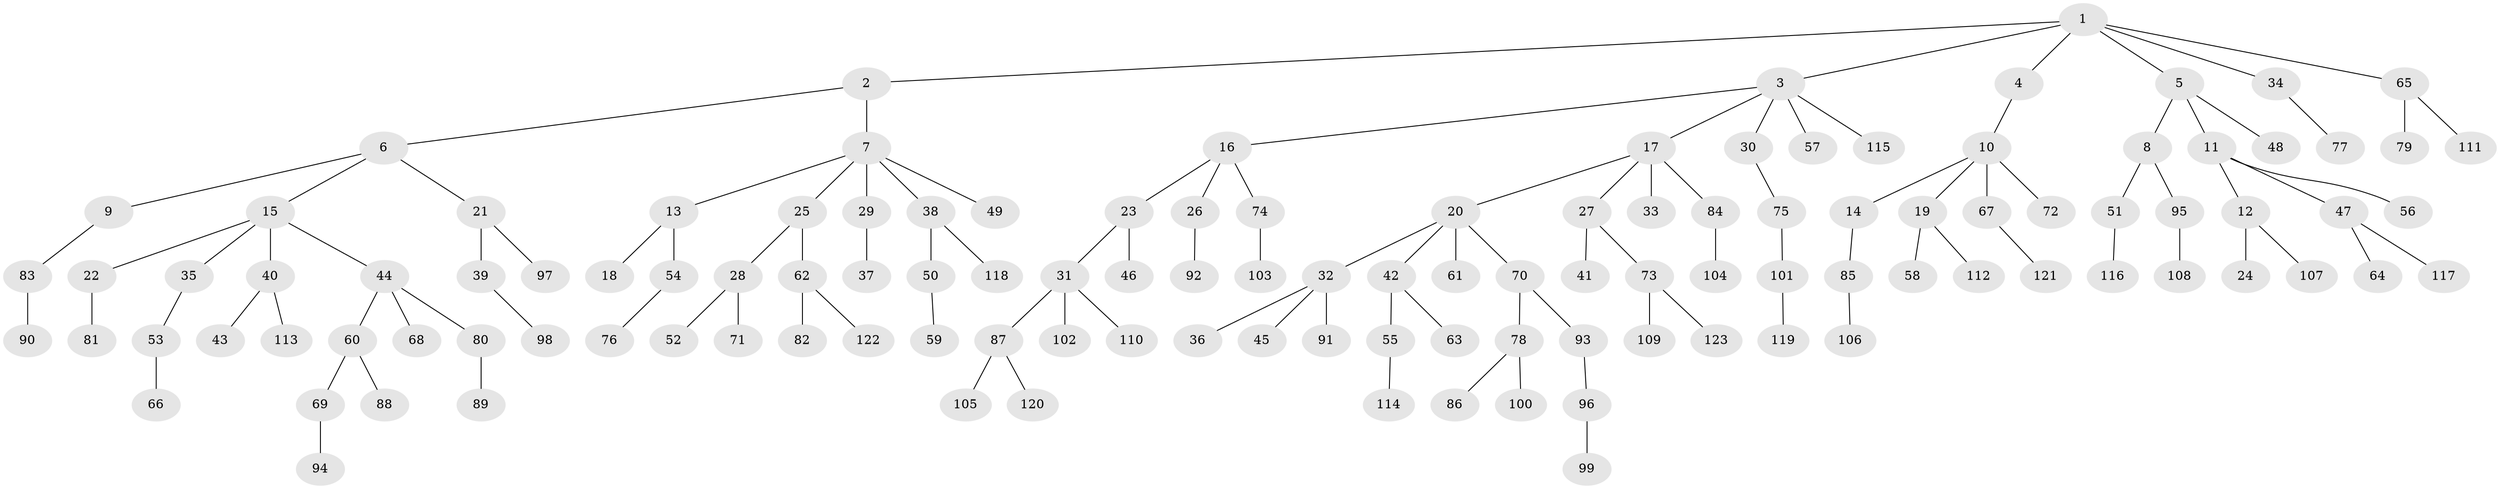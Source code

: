 // coarse degree distribution, {7: 0.034482758620689655, 5: 0.011494252873563218, 2: 0.25287356321839083, 3: 0.12643678160919541, 4: 0.04597701149425287, 8: 0.011494252873563218, 1: 0.5172413793103449}
// Generated by graph-tools (version 1.1) at 2025/52/02/27/25 19:52:11]
// undirected, 123 vertices, 122 edges
graph export_dot {
graph [start="1"]
  node [color=gray90,style=filled];
  1;
  2;
  3;
  4;
  5;
  6;
  7;
  8;
  9;
  10;
  11;
  12;
  13;
  14;
  15;
  16;
  17;
  18;
  19;
  20;
  21;
  22;
  23;
  24;
  25;
  26;
  27;
  28;
  29;
  30;
  31;
  32;
  33;
  34;
  35;
  36;
  37;
  38;
  39;
  40;
  41;
  42;
  43;
  44;
  45;
  46;
  47;
  48;
  49;
  50;
  51;
  52;
  53;
  54;
  55;
  56;
  57;
  58;
  59;
  60;
  61;
  62;
  63;
  64;
  65;
  66;
  67;
  68;
  69;
  70;
  71;
  72;
  73;
  74;
  75;
  76;
  77;
  78;
  79;
  80;
  81;
  82;
  83;
  84;
  85;
  86;
  87;
  88;
  89;
  90;
  91;
  92;
  93;
  94;
  95;
  96;
  97;
  98;
  99;
  100;
  101;
  102;
  103;
  104;
  105;
  106;
  107;
  108;
  109;
  110;
  111;
  112;
  113;
  114;
  115;
  116;
  117;
  118;
  119;
  120;
  121;
  122;
  123;
  1 -- 2;
  1 -- 3;
  1 -- 4;
  1 -- 5;
  1 -- 34;
  1 -- 65;
  2 -- 6;
  2 -- 7;
  3 -- 16;
  3 -- 17;
  3 -- 30;
  3 -- 57;
  3 -- 115;
  4 -- 10;
  5 -- 8;
  5 -- 11;
  5 -- 48;
  6 -- 9;
  6 -- 15;
  6 -- 21;
  7 -- 13;
  7 -- 25;
  7 -- 29;
  7 -- 38;
  7 -- 49;
  8 -- 51;
  8 -- 95;
  9 -- 83;
  10 -- 14;
  10 -- 19;
  10 -- 67;
  10 -- 72;
  11 -- 12;
  11 -- 47;
  11 -- 56;
  12 -- 24;
  12 -- 107;
  13 -- 18;
  13 -- 54;
  14 -- 85;
  15 -- 22;
  15 -- 35;
  15 -- 40;
  15 -- 44;
  16 -- 23;
  16 -- 26;
  16 -- 74;
  17 -- 20;
  17 -- 27;
  17 -- 33;
  17 -- 84;
  19 -- 58;
  19 -- 112;
  20 -- 32;
  20 -- 42;
  20 -- 61;
  20 -- 70;
  21 -- 39;
  21 -- 97;
  22 -- 81;
  23 -- 31;
  23 -- 46;
  25 -- 28;
  25 -- 62;
  26 -- 92;
  27 -- 41;
  27 -- 73;
  28 -- 52;
  28 -- 71;
  29 -- 37;
  30 -- 75;
  31 -- 87;
  31 -- 102;
  31 -- 110;
  32 -- 36;
  32 -- 45;
  32 -- 91;
  34 -- 77;
  35 -- 53;
  38 -- 50;
  38 -- 118;
  39 -- 98;
  40 -- 43;
  40 -- 113;
  42 -- 55;
  42 -- 63;
  44 -- 60;
  44 -- 68;
  44 -- 80;
  47 -- 64;
  47 -- 117;
  50 -- 59;
  51 -- 116;
  53 -- 66;
  54 -- 76;
  55 -- 114;
  60 -- 69;
  60 -- 88;
  62 -- 82;
  62 -- 122;
  65 -- 79;
  65 -- 111;
  67 -- 121;
  69 -- 94;
  70 -- 78;
  70 -- 93;
  73 -- 109;
  73 -- 123;
  74 -- 103;
  75 -- 101;
  78 -- 86;
  78 -- 100;
  80 -- 89;
  83 -- 90;
  84 -- 104;
  85 -- 106;
  87 -- 105;
  87 -- 120;
  93 -- 96;
  95 -- 108;
  96 -- 99;
  101 -- 119;
}
